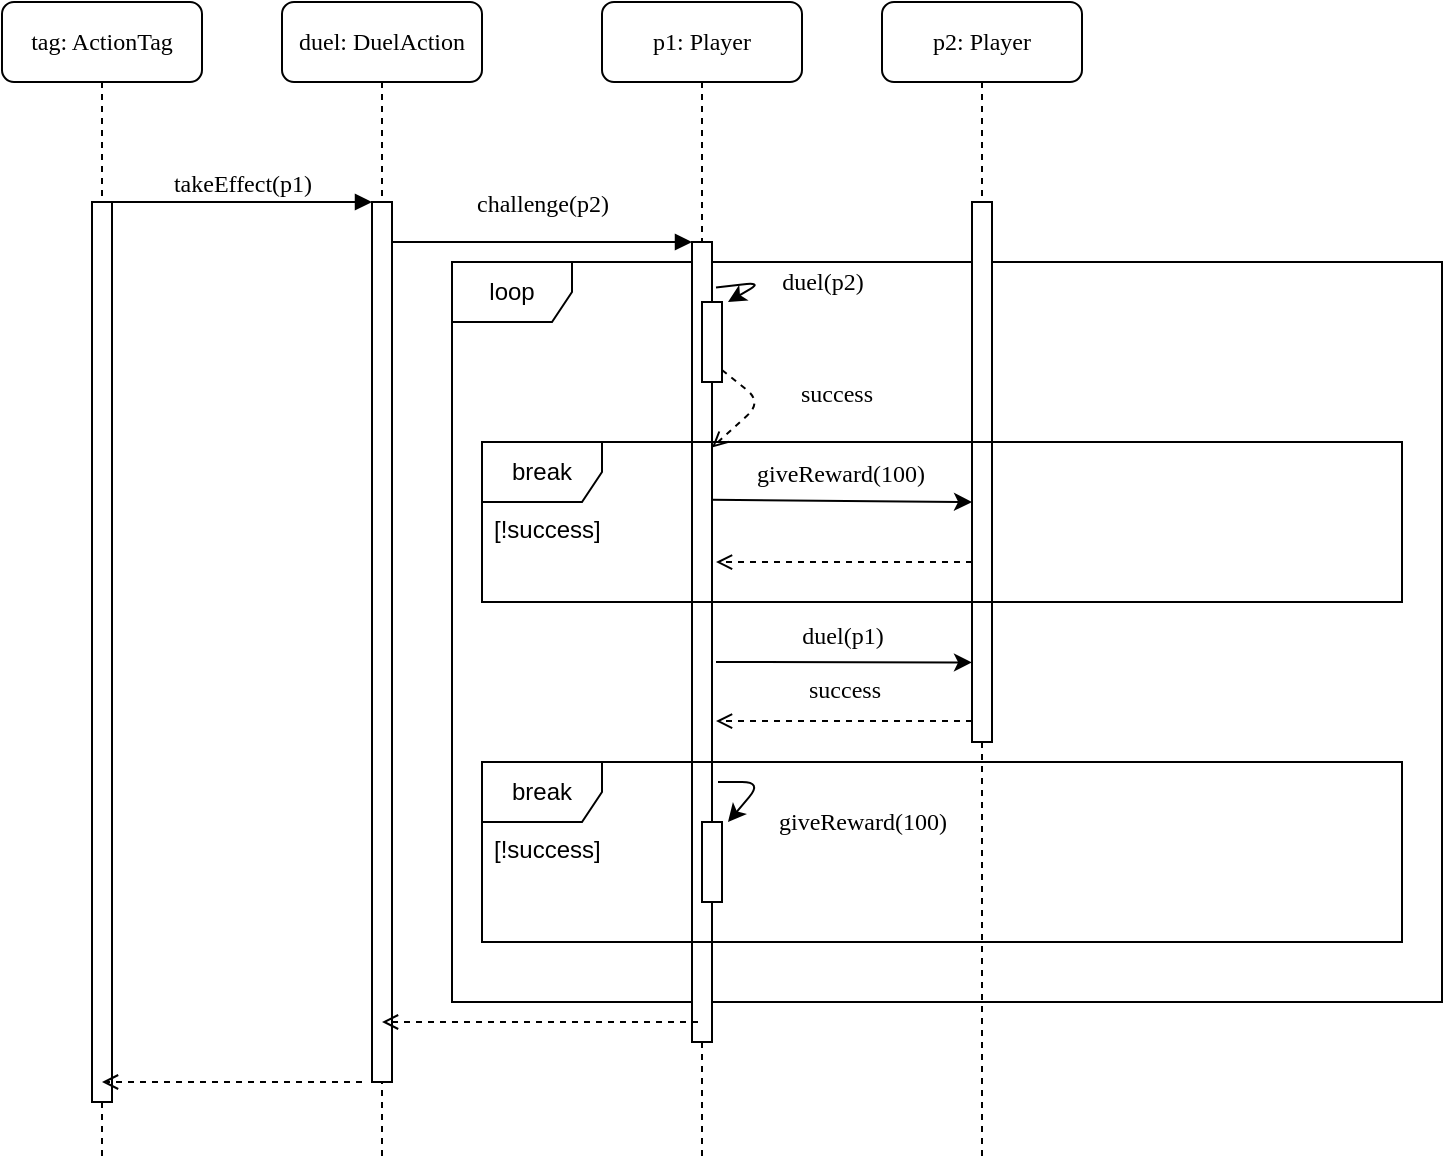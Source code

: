 <mxfile version="13.4.2" type="device"><diagram name="Page-1" id="13e1069c-82ec-6db2-03f1-153e76fe0fe0"><mxGraphModel dx="1422" dy="798" grid="1" gridSize="10" guides="1" tooltips="1" connect="1" arrows="1" fold="1" page="1" pageScale="1" pageWidth="1100" pageHeight="850" background="#ffffff" math="0" shadow="0"><root><mxCell id="0"/><mxCell id="1" parent="0"/><mxCell id="e7KIQ5xN6Apv-caSIwPq-2" value="loop" style="shape=umlFrame;whiteSpace=wrap;html=1;" vertex="1" parent="1"><mxGeometry x="325" y="210" width="495" height="370" as="geometry"/></mxCell><mxCell id="7baba1c4bc27f4b0-2" value="duel: DuelAction" style="shape=umlLifeline;perimeter=lifelinePerimeter;whiteSpace=wrap;html=1;container=1;collapsible=0;recursiveResize=0;outlineConnect=0;rounded=1;shadow=0;comic=0;labelBackgroundColor=none;strokeWidth=1;fontFamily=Verdana;fontSize=12;align=center;" parent="1" vertex="1"><mxGeometry x="240" y="80" width="100" height="580" as="geometry"/></mxCell><mxCell id="7baba1c4bc27f4b0-10" value="" style="html=1;points=[];perimeter=orthogonalPerimeter;rounded=0;shadow=0;comic=0;labelBackgroundColor=none;strokeWidth=1;fontFamily=Verdana;fontSize=12;align=center;" parent="7baba1c4bc27f4b0-2" vertex="1"><mxGeometry x="45" y="100" width="10" height="440" as="geometry"/></mxCell><mxCell id="7baba1c4bc27f4b0-3" value="p1: Player" style="shape=umlLifeline;perimeter=lifelinePerimeter;whiteSpace=wrap;html=1;container=1;collapsible=0;recursiveResize=0;outlineConnect=0;rounded=1;shadow=0;comic=0;labelBackgroundColor=none;strokeWidth=1;fontFamily=Verdana;fontSize=12;align=center;" parent="1" vertex="1"><mxGeometry x="400" y="80" width="100" height="580" as="geometry"/></mxCell><mxCell id="7baba1c4bc27f4b0-13" value="" style="html=1;points=[];perimeter=orthogonalPerimeter;rounded=0;shadow=0;comic=0;labelBackgroundColor=none;strokeWidth=1;fontFamily=Verdana;fontSize=12;align=center;" parent="7baba1c4bc27f4b0-3" vertex="1"><mxGeometry x="45" y="120" width="10" height="400" as="geometry"/></mxCell><mxCell id="7baba1c4bc27f4b0-4" value="p2: Player" style="shape=umlLifeline;perimeter=lifelinePerimeter;whiteSpace=wrap;html=1;container=1;collapsible=0;recursiveResize=0;outlineConnect=0;rounded=1;shadow=0;comic=0;labelBackgroundColor=none;strokeWidth=1;fontFamily=Verdana;fontSize=12;align=center;" parent="1" vertex="1"><mxGeometry x="540" y="80" width="100" height="580" as="geometry"/></mxCell><mxCell id="7baba1c4bc27f4b0-8" value="tag: ActionTag" style="shape=umlLifeline;perimeter=lifelinePerimeter;whiteSpace=wrap;html=1;container=1;collapsible=0;recursiveResize=0;outlineConnect=0;rounded=1;shadow=0;comic=0;labelBackgroundColor=none;strokeWidth=1;fontFamily=Verdana;fontSize=12;align=center;" parent="1" vertex="1"><mxGeometry x="100" y="80" width="100" height="580" as="geometry"/></mxCell><mxCell id="7baba1c4bc27f4b0-9" value="" style="html=1;points=[];perimeter=orthogonalPerimeter;rounded=0;shadow=0;comic=0;labelBackgroundColor=none;strokeWidth=1;fontFamily=Verdana;fontSize=12;align=center;" parent="7baba1c4bc27f4b0-8" vertex="1"><mxGeometry x="45" y="100" width="10" height="450" as="geometry"/></mxCell><mxCell id="7baba1c4bc27f4b0-16" value="" style="html=1;points=[];perimeter=orthogonalPerimeter;rounded=0;shadow=0;comic=0;labelBackgroundColor=none;strokeWidth=1;fontFamily=Verdana;fontSize=12;align=center;" parent="1" vertex="1"><mxGeometry x="585" y="180" width="10" height="270" as="geometry"/></mxCell><mxCell id="7baba1c4bc27f4b0-11" value="takeEffect(p1)" style="html=1;verticalAlign=bottom;endArrow=block;entryX=0;entryY=0;labelBackgroundColor=none;fontFamily=Verdana;fontSize=12;edgeStyle=elbowEdgeStyle;elbow=vertical;" parent="1" source="7baba1c4bc27f4b0-9" target="7baba1c4bc27f4b0-10" edge="1"><mxGeometry relative="1" as="geometry"><mxPoint x="220" y="190" as="sourcePoint"/></mxGeometry></mxCell><mxCell id="7baba1c4bc27f4b0-14" value="challenge(p2)" style="html=1;verticalAlign=bottom;endArrow=block;entryX=0;entryY=0;labelBackgroundColor=none;fontFamily=Verdana;fontSize=12;edgeStyle=elbowEdgeStyle;elbow=vertical;" parent="1" source="7baba1c4bc27f4b0-10" target="7baba1c4bc27f4b0-13" edge="1"><mxGeometry y="10" relative="1" as="geometry"><mxPoint x="370" y="200" as="sourcePoint"/><mxPoint as="offset"/></mxGeometry></mxCell><mxCell id="e7KIQ5xN6Apv-caSIwPq-15" value="break" style="shape=umlFrame;whiteSpace=wrap;html=1;" vertex="1" parent="1"><mxGeometry x="340" y="460" width="460" height="90" as="geometry"/></mxCell><mxCell id="e7KIQ5xN6Apv-caSIwPq-16" value="duel(p1)" style="endArrow=classic;html=1;exitX=1.1;exitY=0.094;exitDx=0;exitDy=0;exitPerimeter=0;entryX=-0.1;entryY=0.041;entryDx=0;entryDy=0;entryPerimeter=0;fontFamily=Verdana;fontSize=12;" edge="1" parent="1"><mxGeometry x="-0.017" y="13" width="50" height="50" relative="1" as="geometry"><mxPoint x="457" y="410.0" as="sourcePoint"/><mxPoint x="585" y="410.22" as="targetPoint"/><mxPoint as="offset"/></mxGeometry></mxCell><mxCell id="e7KIQ5xN6Apv-caSIwPq-17" value="success" style="endArrow=open;html=1;fontFamily=Verdana;fontSize=12;entryX=1;entryY=0.183;entryDx=0;entryDy=0;entryPerimeter=0;dashed=1;endFill=0;" edge="1" parent="1"><mxGeometry x="-0.01" y="-16" width="50" height="50" relative="1" as="geometry"><mxPoint x="585" y="439.5" as="sourcePoint"/><mxPoint x="457" y="439.55" as="targetPoint"/><mxPoint as="offset"/></mxGeometry></mxCell><mxCell id="e7KIQ5xN6Apv-caSIwPq-18" value="" style="group" vertex="1" connectable="0" parent="1"><mxGeometry x="340" y="300" width="460" height="80" as="geometry"/></mxCell><mxCell id="e7KIQ5xN6Apv-caSIwPq-3" value="break" style="shape=umlFrame;whiteSpace=wrap;html=1;" vertex="1" parent="e7KIQ5xN6Apv-caSIwPq-18"><mxGeometry width="460" height="80" as="geometry"/></mxCell><mxCell id="e7KIQ5xN6Apv-caSIwPq-4" value="[!success]" style="text;strokeColor=none;fillColor=none;align=left;verticalAlign=top;spacingLeft=4;spacingRight=4;overflow=hidden;rotatable=0;points=[[0,0.5],[1,0.5]];portConstraint=eastwest;" vertex="1" parent="e7KIQ5xN6Apv-caSIwPq-18"><mxGeometry y="30" width="100" height="26" as="geometry"/></mxCell><mxCell id="e7KIQ5xN6Apv-caSIwPq-12" value="giveReward(100)" style="endArrow=classic;html=1;exitX=1.1;exitY=0.094;exitDx=0;exitDy=0;exitPerimeter=0;entryX=0.1;entryY=0.078;entryDx=0;entryDy=0;entryPerimeter=0;fontFamily=Verdana;fontSize=12;" edge="1" parent="e7KIQ5xN6Apv-caSIwPq-18"><mxGeometry x="-0.017" y="13" width="50" height="50" relative="1" as="geometry"><mxPoint x="115" y="28.86" as="sourcePoint"/><mxPoint x="245" y="30.0" as="targetPoint"/><mxPoint as="offset"/></mxGeometry></mxCell><mxCell id="e7KIQ5xN6Apv-caSIwPq-14" value="" style="endArrow=open;html=1;fontFamily=Verdana;fontSize=12;entryX=1;entryY=0.183;entryDx=0;entryDy=0;entryPerimeter=0;dashed=1;endFill=0;" edge="1" parent="e7KIQ5xN6Apv-caSIwPq-18"><mxGeometry x="-0.01" y="-16" width="50" height="50" relative="1" as="geometry"><mxPoint x="245" y="60" as="sourcePoint"/><mxPoint x="117" y="60.05" as="targetPoint"/><mxPoint as="offset"/></mxGeometry></mxCell><mxCell id="e7KIQ5xN6Apv-caSIwPq-21" value="[!success]" style="text;strokeColor=none;fillColor=none;align=left;verticalAlign=top;spacingLeft=4;spacingRight=4;overflow=hidden;rotatable=0;points=[[0,0.5],[1,0.5]];portConstraint=eastwest;" vertex="1" parent="1"><mxGeometry x="340" y="490" width="100" height="26" as="geometry"/></mxCell><mxCell id="e7KIQ5xN6Apv-caSIwPq-22" value="" style="group" vertex="1" connectable="0" parent="1"><mxGeometry x="450" y="220" width="30" height="60" as="geometry"/></mxCell><mxCell id="e7KIQ5xN6Apv-caSIwPq-19" value="" style="html=1;points=[];perimeter=orthogonalPerimeter;rounded=0;shadow=0;comic=0;labelBackgroundColor=none;strokeWidth=1;fontFamily=Verdana;fontSize=12;align=center;" vertex="1" parent="e7KIQ5xN6Apv-caSIwPq-22"><mxGeometry y="10" width="10" height="40" as="geometry"/></mxCell><mxCell id="e7KIQ5xN6Apv-caSIwPq-20" value="success" style="endArrow=open;html=1;fontFamily=Verdana;fontSize=12;entryX=1;entryY=0.257;entryDx=0;entryDy=0;entryPerimeter=0;dashed=1;endFill=0;exitX=1;exitY=0.85;exitDx=0;exitDy=0;exitPerimeter=0;" edge="1" parent="e7KIQ5xN6Apv-caSIwPq-22" source="e7KIQ5xN6Apv-caSIwPq-19" target="7baba1c4bc27f4b0-13"><mxGeometry x="-0.025" y="30" width="50" height="50" relative="1" as="geometry"><mxPoint x="133" y="44" as="sourcePoint"/><mxPoint x="5" y="44.05" as="targetPoint"/><Array as="points"><mxPoint x="30" y="60"/></Array><mxPoint x="19" y="-28" as="offset"/></mxGeometry></mxCell><mxCell id="e7KIQ5xN6Apv-caSIwPq-5" value="duel(p2)" style="endArrow=classic;html=1;exitX=1.2;exitY=0.057;exitDx=0;exitDy=0;exitPerimeter=0;entryX=1.3;entryY=0;entryDx=0;entryDy=0;entryPerimeter=0;fontFamily=Verdana;fontSize=12;" edge="1" parent="e7KIQ5xN6Apv-caSIwPq-22" source="7baba1c4bc27f4b0-13" target="e7KIQ5xN6Apv-caSIwPq-19"><mxGeometry x="0.077" y="30" width="50" height="50" relative="1" as="geometry"><mxPoint x="30" y="210" as="sourcePoint"/><mxPoint x="80" y="160" as="targetPoint"/><Array as="points"><mxPoint x="30"/></Array><mxPoint x="15" y="-26" as="offset"/></mxGeometry></mxCell><mxCell id="e7KIQ5xN6Apv-caSIwPq-23" value="" style="group" vertex="1" connectable="0" parent="1"><mxGeometry x="450" y="480" width="30" height="60" as="geometry"/></mxCell><mxCell id="e7KIQ5xN6Apv-caSIwPq-24" value="" style="html=1;points=[];perimeter=orthogonalPerimeter;rounded=0;shadow=0;comic=0;labelBackgroundColor=none;strokeWidth=1;fontFamily=Verdana;fontSize=12;align=center;" vertex="1" parent="e7KIQ5xN6Apv-caSIwPq-23"><mxGeometry y="10" width="10" height="40" as="geometry"/></mxCell><mxCell id="e7KIQ5xN6Apv-caSIwPq-26" value="giveReward(100)" style="endArrow=classic;html=1;entryX=1.3;entryY=0;entryDx=0;entryDy=0;entryPerimeter=0;fontFamily=Verdana;fontSize=12;" edge="1" parent="1" target="e7KIQ5xN6Apv-caSIwPq-24"><mxGeometry x="-0.088" y="-54" width="50" height="50" relative="1" as="geometry"><mxPoint x="458" y="470" as="sourcePoint"/><mxPoint x="530" y="630" as="targetPoint"/><Array as="points"><mxPoint x="480" y="470"/></Array><mxPoint x="91" y="55" as="offset"/></mxGeometry></mxCell><mxCell id="e7KIQ5xN6Apv-caSIwPq-27" value="" style="endArrow=open;html=1;fontFamily=Verdana;fontSize=12;dashed=1;endFill=0;" edge="1" parent="1" target="7baba1c4bc27f4b0-2"><mxGeometry x="-0.01" y="-16" width="50" height="50" relative="1" as="geometry"><mxPoint x="448" y="590" as="sourcePoint"/><mxPoint x="320" y="590.05" as="targetPoint"/><mxPoint as="offset"/></mxGeometry></mxCell><mxCell id="e7KIQ5xN6Apv-caSIwPq-28" value="" style="endArrow=open;html=1;fontFamily=Verdana;fontSize=12;dashed=1;endFill=0;" edge="1" parent="1"><mxGeometry x="-0.01" y="-16" width="50" height="50" relative="1" as="geometry"><mxPoint x="280" y="620" as="sourcePoint"/><mxPoint x="150" y="620" as="targetPoint"/><mxPoint as="offset"/></mxGeometry></mxCell></root></mxGraphModel></diagram></mxfile>